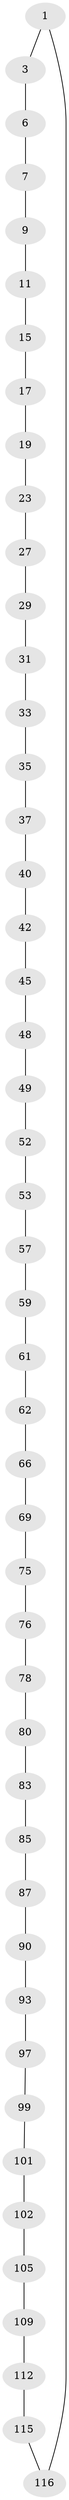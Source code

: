 // original degree distribution, {2: 1.0}
// Generated by graph-tools (version 1.1) at 2025/20/03/04/25 18:20:07]
// undirected, 47 vertices, 47 edges
graph export_dot {
graph [start="1"]
  node [color=gray90,style=filled];
  1 [super="+2"];
  3 [super="+4"];
  6;
  7 [super="+8"];
  9 [super="+10"];
  11 [super="+12"];
  15 [super="+16"];
  17 [super="+18"];
  19 [super="+20"];
  23 [super="+24"];
  27 [super="+28"];
  29 [super="+30"];
  31 [super="+32"];
  33 [super="+34"];
  35 [super="+36"];
  37 [super="+38"];
  40 [super="+41"];
  42 [super="+43"];
  45 [super="+46"];
  48;
  49 [super="+50"];
  52;
  53 [super="+54"];
  57 [super="+58"];
  59 [super="+60"];
  61;
  62 [super="+63"];
  66 [super="+67"];
  69 [super="+70"];
  75;
  76 [super="+77"];
  78 [super="+79"];
  80 [super="+81"];
  83 [super="+84"];
  85 [super="+86"];
  87 [super="+88"];
  90 [super="+91"];
  93 [super="+94"];
  97 [super="+98"];
  99 [super="+100"];
  101;
  102 [super="+103"];
  105 [super="+106"];
  109 [super="+110"];
  112 [super="+113"];
  115;
  116 [super="+117"];
  1 -- 116;
  1 -- 3;
  3 -- 6;
  6 -- 7;
  7 -- 9;
  9 -- 11;
  11 -- 15;
  15 -- 17;
  17 -- 19;
  19 -- 23;
  23 -- 27;
  27 -- 29;
  29 -- 31;
  31 -- 33;
  33 -- 35;
  35 -- 37;
  37 -- 40;
  40 -- 42;
  42 -- 45;
  45 -- 48;
  48 -- 49;
  49 -- 52;
  52 -- 53;
  53 -- 57;
  57 -- 59;
  59 -- 61;
  61 -- 62;
  62 -- 66;
  66 -- 69;
  69 -- 75;
  75 -- 76;
  76 -- 78;
  78 -- 80;
  80 -- 83;
  83 -- 85;
  85 -- 87;
  87 -- 90;
  90 -- 93;
  93 -- 97;
  97 -- 99;
  99 -- 101;
  101 -- 102;
  102 -- 105;
  105 -- 109;
  109 -- 112;
  112 -- 115;
  115 -- 116;
}
